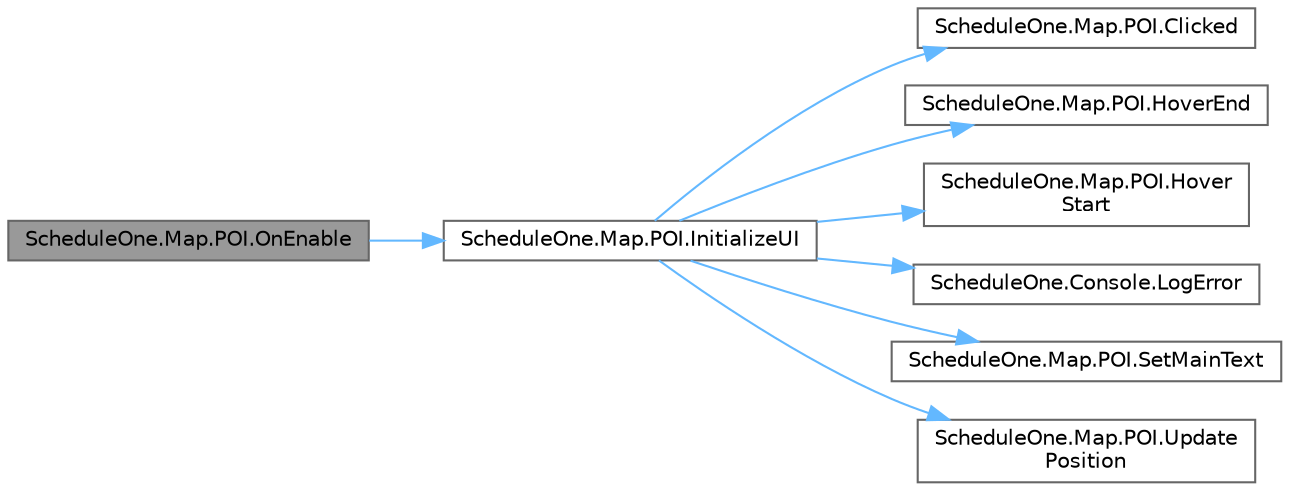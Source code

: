 digraph "ScheduleOne.Map.POI.OnEnable"
{
 // LATEX_PDF_SIZE
  bgcolor="transparent";
  edge [fontname=Helvetica,fontsize=10,labelfontname=Helvetica,labelfontsize=10];
  node [fontname=Helvetica,fontsize=10,shape=box,height=0.2,width=0.4];
  rankdir="LR";
  Node1 [id="Node000001",label="ScheduleOne.Map.POI.OnEnable",height=0.2,width=0.4,color="gray40", fillcolor="grey60", style="filled", fontcolor="black",tooltip=" "];
  Node1 -> Node2 [id="edge1_Node000001_Node000002",color="steelblue1",style="solid",tooltip=" "];
  Node2 [id="Node000002",label="ScheduleOne.Map.POI.InitializeUI",height=0.2,width=0.4,color="grey40", fillcolor="white", style="filled",URL="$class_schedule_one_1_1_map_1_1_p_o_i.html#a50aecadd3254d6b5e67d4102da45b1ba",tooltip=" "];
  Node2 -> Node3 [id="edge2_Node000002_Node000003",color="steelblue1",style="solid",tooltip=" "];
  Node3 [id="Node000003",label="ScheduleOne.Map.POI.Clicked",height=0.2,width=0.4,color="grey40", fillcolor="white", style="filled",URL="$class_schedule_one_1_1_map_1_1_p_o_i.html#aa0d8e4f3b3af3ed0357e66dad0eca29a",tooltip=" "];
  Node2 -> Node4 [id="edge3_Node000002_Node000004",color="steelblue1",style="solid",tooltip=" "];
  Node4 [id="Node000004",label="ScheduleOne.Map.POI.HoverEnd",height=0.2,width=0.4,color="grey40", fillcolor="white", style="filled",URL="$class_schedule_one_1_1_map_1_1_p_o_i.html#a8b2e820c16d6920e890b8e5b4f8ac5c2",tooltip=" "];
  Node2 -> Node5 [id="edge4_Node000002_Node000005",color="steelblue1",style="solid",tooltip=" "];
  Node5 [id="Node000005",label="ScheduleOne.Map.POI.Hover\lStart",height=0.2,width=0.4,color="grey40", fillcolor="white", style="filled",URL="$class_schedule_one_1_1_map_1_1_p_o_i.html#af529865c35269d04c06ea541c0e7b11f",tooltip=" "];
  Node2 -> Node6 [id="edge5_Node000002_Node000006",color="steelblue1",style="solid",tooltip=" "];
  Node6 [id="Node000006",label="ScheduleOne.Console.LogError",height=0.2,width=0.4,color="grey40", fillcolor="white", style="filled",URL="$class_schedule_one_1_1_console.html#af815c154f3082a5bf25f62c7cc93fad2",tooltip=" "];
  Node2 -> Node7 [id="edge6_Node000002_Node000007",color="steelblue1",style="solid",tooltip=" "];
  Node7 [id="Node000007",label="ScheduleOne.Map.POI.SetMainText",height=0.2,width=0.4,color="grey40", fillcolor="white", style="filled",URL="$class_schedule_one_1_1_map_1_1_p_o_i.html#a33f433d61cfc8aaabb264d22417b7406",tooltip=" "];
  Node2 -> Node8 [id="edge7_Node000002_Node000008",color="steelblue1",style="solid",tooltip=" "];
  Node8 [id="Node000008",label="ScheduleOne.Map.POI.Update\lPosition",height=0.2,width=0.4,color="grey40", fillcolor="white", style="filled",URL="$class_schedule_one_1_1_map_1_1_p_o_i.html#a7a5321714b4430e19be344edc86db411",tooltip=" "];
}
